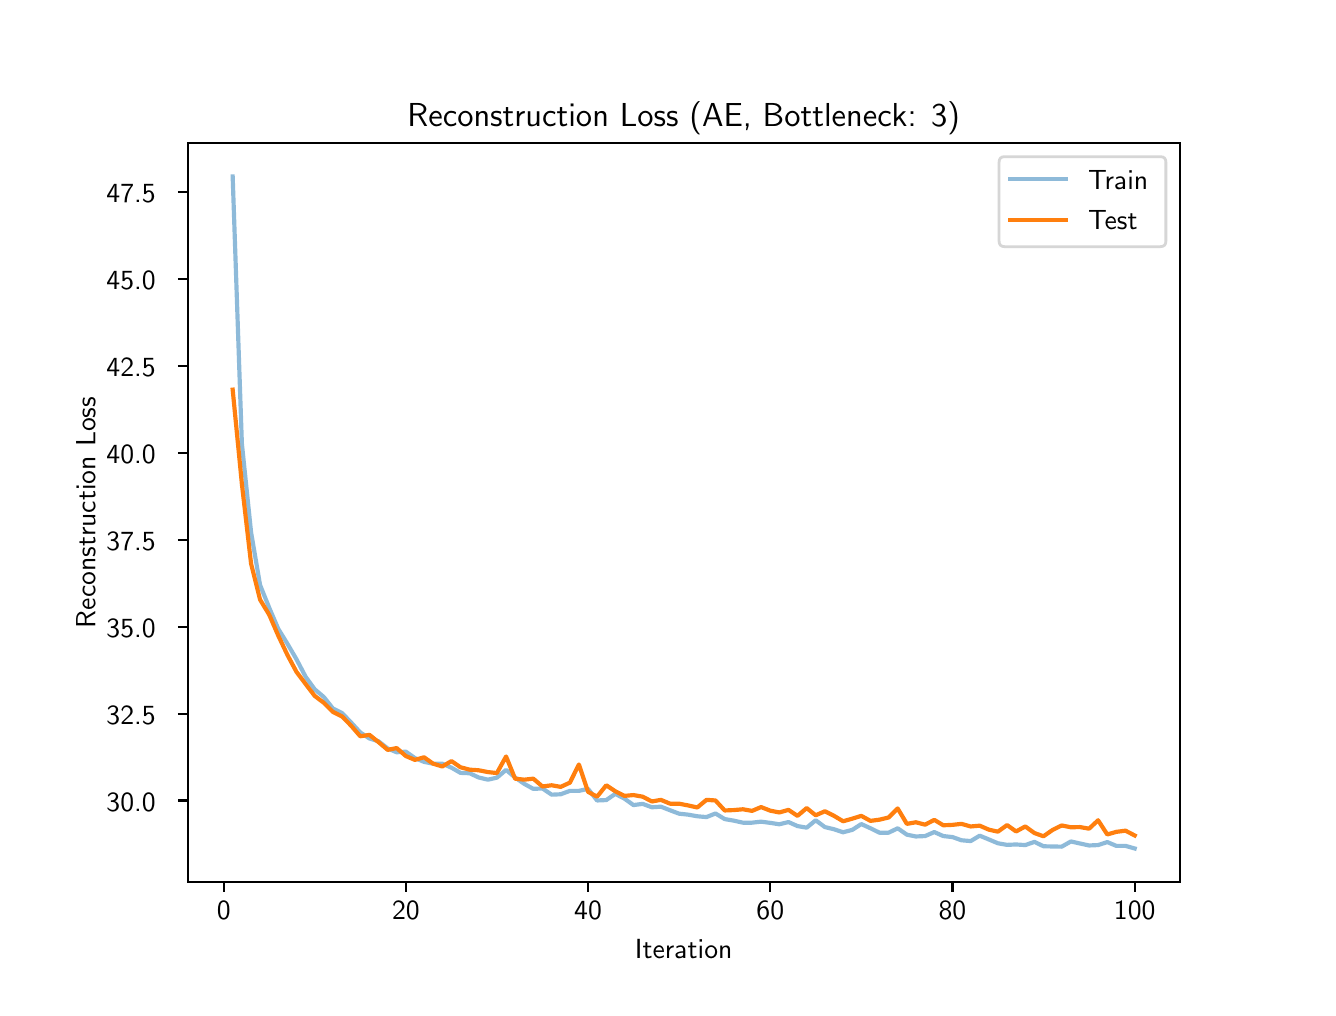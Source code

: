 \begingroup%
\makeatletter%
\begin{pgfpicture}%
\pgfpathrectangle{\pgfpointorigin}{\pgfqpoint{6.4in}{4.8in}}%
\pgfusepath{use as bounding box, clip}%
\begin{pgfscope}%
\pgfsetbuttcap%
\pgfsetmiterjoin%
\definecolor{currentfill}{rgb}{1.0,1.0,1.0}%
\pgfsetfillcolor{currentfill}%
\pgfsetlinewidth{0.0pt}%
\definecolor{currentstroke}{rgb}{1.0,1.0,1.0}%
\pgfsetstrokecolor{currentstroke}%
\pgfsetdash{}{0pt}%
\pgfpathmoveto{\pgfqpoint{0.0in}{0.0in}}%
\pgfpathlineto{\pgfqpoint{6.4in}{0.0in}}%
\pgfpathlineto{\pgfqpoint{6.4in}{4.8in}}%
\pgfpathlineto{\pgfqpoint{0.0in}{4.8in}}%
\pgfpathclose%
\pgfusepath{fill}%
\end{pgfscope}%
\begin{pgfscope}%
\pgfsetbuttcap%
\pgfsetmiterjoin%
\definecolor{currentfill}{rgb}{1.0,1.0,1.0}%
\pgfsetfillcolor{currentfill}%
\pgfsetlinewidth{0.0pt}%
\definecolor{currentstroke}{rgb}{0.0,0.0,0.0}%
\pgfsetstrokecolor{currentstroke}%
\pgfsetstrokeopacity{0.0}%
\pgfsetdash{}{0pt}%
\pgfpathmoveto{\pgfqpoint{0.8in}{0.528in}}%
\pgfpathlineto{\pgfqpoint{5.76in}{0.528in}}%
\pgfpathlineto{\pgfqpoint{5.76in}{4.224in}}%
\pgfpathlineto{\pgfqpoint{0.8in}{4.224in}}%
\pgfpathclose%
\pgfusepath{fill}%
\end{pgfscope}%
\begin{pgfscope}%
\pgfsetbuttcap%
\pgfsetroundjoin%
\definecolor{currentfill}{rgb}{0.0,0.0,0.0}%
\pgfsetfillcolor{currentfill}%
\pgfsetlinewidth{0.803pt}%
\definecolor{currentstroke}{rgb}{0.0,0.0,0.0}%
\pgfsetstrokecolor{currentstroke}%
\pgfsetdash{}{0pt}%
\pgfsys@defobject{currentmarker}{\pgfqpoint{0.0in}{-0.049in}}{\pgfqpoint{0.0in}{0.0in}}{%
\pgfpathmoveto{\pgfqpoint{0.0in}{0.0in}}%
\pgfpathlineto{\pgfqpoint{0.0in}{-0.049in}}%
\pgfusepath{stroke,fill}%
}%
\begin{pgfscope}%
\pgfsys@transformshift{0.98in}{0.528in}%
\pgfsys@useobject{currentmarker}{}%
\end{pgfscope}%
\end{pgfscope}%
\begin{pgfscope}%
\definecolor{textcolor}{rgb}{0.0,0.0,0.0}%
\pgfsetstrokecolor{textcolor}%
\pgfsetfillcolor{textcolor}%
\pgftext[x=0.98in,y=0.431in,,top]{\color{textcolor}\sffamily\fontsize{10.0}{12.0}\selectfont 0}%
\end{pgfscope}%
\begin{pgfscope}%
\pgfsetbuttcap%
\pgfsetroundjoin%
\definecolor{currentfill}{rgb}{0.0,0.0,0.0}%
\pgfsetfillcolor{currentfill}%
\pgfsetlinewidth{0.803pt}%
\definecolor{currentstroke}{rgb}{0.0,0.0,0.0}%
\pgfsetstrokecolor{currentstroke}%
\pgfsetdash{}{0pt}%
\pgfsys@defobject{currentmarker}{\pgfqpoint{0.0in}{-0.049in}}{\pgfqpoint{0.0in}{0.0in}}{%
\pgfpathmoveto{\pgfqpoint{0.0in}{0.0in}}%
\pgfpathlineto{\pgfqpoint{0.0in}{-0.049in}}%
\pgfusepath{stroke,fill}%
}%
\begin{pgfscope}%
\pgfsys@transformshift{1.891in}{0.528in}%
\pgfsys@useobject{currentmarker}{}%
\end{pgfscope}%
\end{pgfscope}%
\begin{pgfscope}%
\definecolor{textcolor}{rgb}{0.0,0.0,0.0}%
\pgfsetstrokecolor{textcolor}%
\pgfsetfillcolor{textcolor}%
\pgftext[x=1.891in,y=0.431in,,top]{\color{textcolor}\sffamily\fontsize{10.0}{12.0}\selectfont 20}%
\end{pgfscope}%
\begin{pgfscope}%
\pgfsetbuttcap%
\pgfsetroundjoin%
\definecolor{currentfill}{rgb}{0.0,0.0,0.0}%
\pgfsetfillcolor{currentfill}%
\pgfsetlinewidth{0.803pt}%
\definecolor{currentstroke}{rgb}{0.0,0.0,0.0}%
\pgfsetstrokecolor{currentstroke}%
\pgfsetdash{}{0pt}%
\pgfsys@defobject{currentmarker}{\pgfqpoint{0.0in}{-0.049in}}{\pgfqpoint{0.0in}{0.0in}}{%
\pgfpathmoveto{\pgfqpoint{0.0in}{0.0in}}%
\pgfpathlineto{\pgfqpoint{0.0in}{-0.049in}}%
\pgfusepath{stroke,fill}%
}%
\begin{pgfscope}%
\pgfsys@transformshift{2.802in}{0.528in}%
\pgfsys@useobject{currentmarker}{}%
\end{pgfscope}%
\end{pgfscope}%
\begin{pgfscope}%
\definecolor{textcolor}{rgb}{0.0,0.0,0.0}%
\pgfsetstrokecolor{textcolor}%
\pgfsetfillcolor{textcolor}%
\pgftext[x=2.802in,y=0.431in,,top]{\color{textcolor}\sffamily\fontsize{10.0}{12.0}\selectfont 40}%
\end{pgfscope}%
\begin{pgfscope}%
\pgfsetbuttcap%
\pgfsetroundjoin%
\definecolor{currentfill}{rgb}{0.0,0.0,0.0}%
\pgfsetfillcolor{currentfill}%
\pgfsetlinewidth{0.803pt}%
\definecolor{currentstroke}{rgb}{0.0,0.0,0.0}%
\pgfsetstrokecolor{currentstroke}%
\pgfsetdash{}{0pt}%
\pgfsys@defobject{currentmarker}{\pgfqpoint{0.0in}{-0.049in}}{\pgfqpoint{0.0in}{0.0in}}{%
\pgfpathmoveto{\pgfqpoint{0.0in}{0.0in}}%
\pgfpathlineto{\pgfqpoint{0.0in}{-0.049in}}%
\pgfusepath{stroke,fill}%
}%
\begin{pgfscope}%
\pgfsys@transformshift{3.713in}{0.528in}%
\pgfsys@useobject{currentmarker}{}%
\end{pgfscope}%
\end{pgfscope}%
\begin{pgfscope}%
\definecolor{textcolor}{rgb}{0.0,0.0,0.0}%
\pgfsetstrokecolor{textcolor}%
\pgfsetfillcolor{textcolor}%
\pgftext[x=3.713in,y=0.431in,,top]{\color{textcolor}\sffamily\fontsize{10.0}{12.0}\selectfont 60}%
\end{pgfscope}%
\begin{pgfscope}%
\pgfsetbuttcap%
\pgfsetroundjoin%
\definecolor{currentfill}{rgb}{0.0,0.0,0.0}%
\pgfsetfillcolor{currentfill}%
\pgfsetlinewidth{0.803pt}%
\definecolor{currentstroke}{rgb}{0.0,0.0,0.0}%
\pgfsetstrokecolor{currentstroke}%
\pgfsetdash{}{0pt}%
\pgfsys@defobject{currentmarker}{\pgfqpoint{0.0in}{-0.049in}}{\pgfqpoint{0.0in}{0.0in}}{%
\pgfpathmoveto{\pgfqpoint{0.0in}{0.0in}}%
\pgfpathlineto{\pgfqpoint{0.0in}{-0.049in}}%
\pgfusepath{stroke,fill}%
}%
\begin{pgfscope}%
\pgfsys@transformshift{4.624in}{0.528in}%
\pgfsys@useobject{currentmarker}{}%
\end{pgfscope}%
\end{pgfscope}%
\begin{pgfscope}%
\definecolor{textcolor}{rgb}{0.0,0.0,0.0}%
\pgfsetstrokecolor{textcolor}%
\pgfsetfillcolor{textcolor}%
\pgftext[x=4.624in,y=0.431in,,top]{\color{textcolor}\sffamily\fontsize{10.0}{12.0}\selectfont 80}%
\end{pgfscope}%
\begin{pgfscope}%
\pgfsetbuttcap%
\pgfsetroundjoin%
\definecolor{currentfill}{rgb}{0.0,0.0,0.0}%
\pgfsetfillcolor{currentfill}%
\pgfsetlinewidth{0.803pt}%
\definecolor{currentstroke}{rgb}{0.0,0.0,0.0}%
\pgfsetstrokecolor{currentstroke}%
\pgfsetdash{}{0pt}%
\pgfsys@defobject{currentmarker}{\pgfqpoint{0.0in}{-0.049in}}{\pgfqpoint{0.0in}{0.0in}}{%
\pgfpathmoveto{\pgfqpoint{0.0in}{0.0in}}%
\pgfpathlineto{\pgfqpoint{0.0in}{-0.049in}}%
\pgfusepath{stroke,fill}%
}%
\begin{pgfscope}%
\pgfsys@transformshift{5.535in}{0.528in}%
\pgfsys@useobject{currentmarker}{}%
\end{pgfscope}%
\end{pgfscope}%
\begin{pgfscope}%
\definecolor{textcolor}{rgb}{0.0,0.0,0.0}%
\pgfsetstrokecolor{textcolor}%
\pgfsetfillcolor{textcolor}%
\pgftext[x=5.535in,y=0.431in,,top]{\color{textcolor}\sffamily\fontsize{10.0}{12.0}\selectfont 100}%
\end{pgfscope}%
\begin{pgfscope}%
\definecolor{textcolor}{rgb}{0.0,0.0,0.0}%
\pgfsetstrokecolor{textcolor}%
\pgfsetfillcolor{textcolor}%
\pgftext[x=3.28in,y=0.241in,,top]{\color{textcolor}\sffamily\fontsize{10.0}{12.0}\selectfont Iteration}%
\end{pgfscope}%
\begin{pgfscope}%
\pgfsetbuttcap%
\pgfsetroundjoin%
\definecolor{currentfill}{rgb}{0.0,0.0,0.0}%
\pgfsetfillcolor{currentfill}%
\pgfsetlinewidth{0.803pt}%
\definecolor{currentstroke}{rgb}{0.0,0.0,0.0}%
\pgfsetstrokecolor{currentstroke}%
\pgfsetdash{}{0pt}%
\pgfsys@defobject{currentmarker}{\pgfqpoint{-0.049in}{0.0in}}{\pgfqpoint{0.0in}{0.0in}}{%
\pgfpathmoveto{\pgfqpoint{0.0in}{0.0in}}%
\pgfpathlineto{\pgfqpoint{-0.049in}{0.0in}}%
\pgfusepath{stroke,fill}%
}%
\begin{pgfscope}%
\pgfsys@transformshift{0.8in}{0.936in}%
\pgfsys@useobject{currentmarker}{}%
\end{pgfscope}%
\end{pgfscope}%
\begin{pgfscope}%
\definecolor{textcolor}{rgb}{0.0,0.0,0.0}%
\pgfsetstrokecolor{textcolor}%
\pgfsetfillcolor{textcolor}%
\pgftext[x=0.394in, y=0.883in, left, base]{\color{textcolor}\sffamily\fontsize{10.0}{12.0}\selectfont 30.0}%
\end{pgfscope}%
\begin{pgfscope}%
\pgfsetbuttcap%
\pgfsetroundjoin%
\definecolor{currentfill}{rgb}{0.0,0.0,0.0}%
\pgfsetfillcolor{currentfill}%
\pgfsetlinewidth{0.803pt}%
\definecolor{currentstroke}{rgb}{0.0,0.0,0.0}%
\pgfsetstrokecolor{currentstroke}%
\pgfsetdash{}{0pt}%
\pgfsys@defobject{currentmarker}{\pgfqpoint{-0.049in}{0.0in}}{\pgfqpoint{0.0in}{0.0in}}{%
\pgfpathmoveto{\pgfqpoint{0.0in}{0.0in}}%
\pgfpathlineto{\pgfqpoint{-0.049in}{0.0in}}%
\pgfusepath{stroke,fill}%
}%
\begin{pgfscope}%
\pgfsys@transformshift{0.8in}{1.37in}%
\pgfsys@useobject{currentmarker}{}%
\end{pgfscope}%
\end{pgfscope}%
\begin{pgfscope}%
\definecolor{textcolor}{rgb}{0.0,0.0,0.0}%
\pgfsetstrokecolor{textcolor}%
\pgfsetfillcolor{textcolor}%
\pgftext[x=0.394in, y=1.318in, left, base]{\color{textcolor}\sffamily\fontsize{10.0}{12.0}\selectfont 32.5}%
\end{pgfscope}%
\begin{pgfscope}%
\pgfsetbuttcap%
\pgfsetroundjoin%
\definecolor{currentfill}{rgb}{0.0,0.0,0.0}%
\pgfsetfillcolor{currentfill}%
\pgfsetlinewidth{0.803pt}%
\definecolor{currentstroke}{rgb}{0.0,0.0,0.0}%
\pgfsetstrokecolor{currentstroke}%
\pgfsetdash{}{0pt}%
\pgfsys@defobject{currentmarker}{\pgfqpoint{-0.049in}{0.0in}}{\pgfqpoint{0.0in}{0.0in}}{%
\pgfpathmoveto{\pgfqpoint{0.0in}{0.0in}}%
\pgfpathlineto{\pgfqpoint{-0.049in}{0.0in}}%
\pgfusepath{stroke,fill}%
}%
\begin{pgfscope}%
\pgfsys@transformshift{0.8in}{1.805in}%
\pgfsys@useobject{currentmarker}{}%
\end{pgfscope}%
\end{pgfscope}%
\begin{pgfscope}%
\definecolor{textcolor}{rgb}{0.0,0.0,0.0}%
\pgfsetstrokecolor{textcolor}%
\pgfsetfillcolor{textcolor}%
\pgftext[x=0.394in, y=1.752in, left, base]{\color{textcolor}\sffamily\fontsize{10.0}{12.0}\selectfont 35.0}%
\end{pgfscope}%
\begin{pgfscope}%
\pgfsetbuttcap%
\pgfsetroundjoin%
\definecolor{currentfill}{rgb}{0.0,0.0,0.0}%
\pgfsetfillcolor{currentfill}%
\pgfsetlinewidth{0.803pt}%
\definecolor{currentstroke}{rgb}{0.0,0.0,0.0}%
\pgfsetstrokecolor{currentstroke}%
\pgfsetdash{}{0pt}%
\pgfsys@defobject{currentmarker}{\pgfqpoint{-0.049in}{0.0in}}{\pgfqpoint{0.0in}{0.0in}}{%
\pgfpathmoveto{\pgfqpoint{0.0in}{0.0in}}%
\pgfpathlineto{\pgfqpoint{-0.049in}{0.0in}}%
\pgfusepath{stroke,fill}%
}%
\begin{pgfscope}%
\pgfsys@transformshift{0.8in}{2.24in}%
\pgfsys@useobject{currentmarker}{}%
\end{pgfscope}%
\end{pgfscope}%
\begin{pgfscope}%
\definecolor{textcolor}{rgb}{0.0,0.0,0.0}%
\pgfsetstrokecolor{textcolor}%
\pgfsetfillcolor{textcolor}%
\pgftext[x=0.394in, y=2.187in, left, base]{\color{textcolor}\sffamily\fontsize{10.0}{12.0}\selectfont 37.5}%
\end{pgfscope}%
\begin{pgfscope}%
\pgfsetbuttcap%
\pgfsetroundjoin%
\definecolor{currentfill}{rgb}{0.0,0.0,0.0}%
\pgfsetfillcolor{currentfill}%
\pgfsetlinewidth{0.803pt}%
\definecolor{currentstroke}{rgb}{0.0,0.0,0.0}%
\pgfsetstrokecolor{currentstroke}%
\pgfsetdash{}{0pt}%
\pgfsys@defobject{currentmarker}{\pgfqpoint{-0.049in}{0.0in}}{\pgfqpoint{0.0in}{0.0in}}{%
\pgfpathmoveto{\pgfqpoint{0.0in}{0.0in}}%
\pgfpathlineto{\pgfqpoint{-0.049in}{0.0in}}%
\pgfusepath{stroke,fill}%
}%
\begin{pgfscope}%
\pgfsys@transformshift{0.8in}{2.675in}%
\pgfsys@useobject{currentmarker}{}%
\end{pgfscope}%
\end{pgfscope}%
\begin{pgfscope}%
\definecolor{textcolor}{rgb}{0.0,0.0,0.0}%
\pgfsetstrokecolor{textcolor}%
\pgfsetfillcolor{textcolor}%
\pgftext[x=0.394in, y=2.622in, left, base]{\color{textcolor}\sffamily\fontsize{10.0}{12.0}\selectfont 40.0}%
\end{pgfscope}%
\begin{pgfscope}%
\pgfsetbuttcap%
\pgfsetroundjoin%
\definecolor{currentfill}{rgb}{0.0,0.0,0.0}%
\pgfsetfillcolor{currentfill}%
\pgfsetlinewidth{0.803pt}%
\definecolor{currentstroke}{rgb}{0.0,0.0,0.0}%
\pgfsetstrokecolor{currentstroke}%
\pgfsetdash{}{0pt}%
\pgfsys@defobject{currentmarker}{\pgfqpoint{-0.049in}{0.0in}}{\pgfqpoint{0.0in}{0.0in}}{%
\pgfpathmoveto{\pgfqpoint{0.0in}{0.0in}}%
\pgfpathlineto{\pgfqpoint{-0.049in}{0.0in}}%
\pgfusepath{stroke,fill}%
}%
\begin{pgfscope}%
\pgfsys@transformshift{0.8in}{3.11in}%
\pgfsys@useobject{currentmarker}{}%
\end{pgfscope}%
\end{pgfscope}%
\begin{pgfscope}%
\definecolor{textcolor}{rgb}{0.0,0.0,0.0}%
\pgfsetstrokecolor{textcolor}%
\pgfsetfillcolor{textcolor}%
\pgftext[x=0.394in, y=3.057in, left, base]{\color{textcolor}\sffamily\fontsize{10.0}{12.0}\selectfont 42.5}%
\end{pgfscope}%
\begin{pgfscope}%
\pgfsetbuttcap%
\pgfsetroundjoin%
\definecolor{currentfill}{rgb}{0.0,0.0,0.0}%
\pgfsetfillcolor{currentfill}%
\pgfsetlinewidth{0.803pt}%
\definecolor{currentstroke}{rgb}{0.0,0.0,0.0}%
\pgfsetstrokecolor{currentstroke}%
\pgfsetdash{}{0pt}%
\pgfsys@defobject{currentmarker}{\pgfqpoint{-0.049in}{0.0in}}{\pgfqpoint{0.0in}{0.0in}}{%
\pgfpathmoveto{\pgfqpoint{0.0in}{0.0in}}%
\pgfpathlineto{\pgfqpoint{-0.049in}{0.0in}}%
\pgfusepath{stroke,fill}%
}%
\begin{pgfscope}%
\pgfsys@transformshift{0.8in}{3.545in}%
\pgfsys@useobject{currentmarker}{}%
\end{pgfscope}%
\end{pgfscope}%
\begin{pgfscope}%
\definecolor{textcolor}{rgb}{0.0,0.0,0.0}%
\pgfsetstrokecolor{textcolor}%
\pgfsetfillcolor{textcolor}%
\pgftext[x=0.394in, y=3.492in, left, base]{\color{textcolor}\sffamily\fontsize{10.0}{12.0}\selectfont 45.0}%
\end{pgfscope}%
\begin{pgfscope}%
\pgfsetbuttcap%
\pgfsetroundjoin%
\definecolor{currentfill}{rgb}{0.0,0.0,0.0}%
\pgfsetfillcolor{currentfill}%
\pgfsetlinewidth{0.803pt}%
\definecolor{currentstroke}{rgb}{0.0,0.0,0.0}%
\pgfsetstrokecolor{currentstroke}%
\pgfsetdash{}{0pt}%
\pgfsys@defobject{currentmarker}{\pgfqpoint{-0.049in}{0.0in}}{\pgfqpoint{0.0in}{0.0in}}{%
\pgfpathmoveto{\pgfqpoint{0.0in}{0.0in}}%
\pgfpathlineto{\pgfqpoint{-0.049in}{0.0in}}%
\pgfusepath{stroke,fill}%
}%
\begin{pgfscope}%
\pgfsys@transformshift{0.8in}{3.979in}%
\pgfsys@useobject{currentmarker}{}%
\end{pgfscope}%
\end{pgfscope}%
\begin{pgfscope}%
\definecolor{textcolor}{rgb}{0.0,0.0,0.0}%
\pgfsetstrokecolor{textcolor}%
\pgfsetfillcolor{textcolor}%
\pgftext[x=0.394in, y=3.927in, left, base]{\color{textcolor}\sffamily\fontsize{10.0}{12.0}\selectfont 47.5}%
\end{pgfscope}%
\begin{pgfscope}%
\definecolor{textcolor}{rgb}{0.0,0.0,0.0}%
\pgfsetstrokecolor{textcolor}%
\pgfsetfillcolor{textcolor}%
\pgftext[x=0.338in,y=2.376in,,bottom,rotate=90.0]{\color{textcolor}\sffamily\fontsize{10.0}{12.0}\selectfont Reconstruction Loss}%
\end{pgfscope}%
\begin{pgfscope}%
\pgfpathrectangle{\pgfqpoint{0.8in}{0.528in}}{\pgfqpoint{4.96in}{3.696in}}%
\pgfusepath{clip}%
\pgfsetrectcap%
\pgfsetroundjoin%
\pgfsetlinewidth{1.506pt}%
\definecolor{currentstroke}{rgb}{0.122,0.467,0.706}%
\pgfsetstrokecolor{currentstroke}%
\pgfsetstrokeopacity{0.5}%
\pgfsetdash{}{0pt}%
\pgfpathmoveto{\pgfqpoint{1.025in}{4.056in}}%
\pgfpathlineto{\pgfqpoint{1.071in}{2.72in}}%
\pgfpathlineto{\pgfqpoint{1.117in}{2.277in}}%
\pgfpathlineto{\pgfqpoint{1.162in}{2.013in}}%
\pgfpathlineto{\pgfqpoint{1.208in}{1.899in}}%
\pgfpathlineto{\pgfqpoint{1.253in}{1.794in}}%
\pgfpathlineto{\pgfqpoint{1.299in}{1.719in}}%
\pgfpathlineto{\pgfqpoint{1.344in}{1.642in}}%
\pgfpathlineto{\pgfqpoint{1.39in}{1.554in}}%
\pgfpathlineto{\pgfqpoint{1.435in}{1.492in}}%
\pgfpathlineto{\pgfqpoint{1.481in}{1.453in}}%
\pgfpathlineto{\pgfqpoint{1.526in}{1.396in}}%
\pgfpathlineto{\pgfqpoint{1.572in}{1.373in}}%
\pgfpathlineto{\pgfqpoint{1.618in}{1.325in}}%
\pgfpathlineto{\pgfqpoint{1.663in}{1.276in}}%
\pgfpathlineto{\pgfqpoint{1.709in}{1.246in}}%
\pgfpathlineto{\pgfqpoint{1.754in}{1.232in}}%
\pgfpathlineto{\pgfqpoint{1.8in}{1.196in}}%
\pgfpathlineto{\pgfqpoint{1.845in}{1.177in}}%
\pgfpathlineto{\pgfqpoint{1.891in}{1.18in}}%
\pgfpathlineto{\pgfqpoint{1.936in}{1.148in}}%
\pgfpathlineto{\pgfqpoint{1.982in}{1.129in}}%
\pgfpathlineto{\pgfqpoint{2.027in}{1.12in}}%
\pgfpathlineto{\pgfqpoint{2.073in}{1.12in}}%
\pgfpathlineto{\pgfqpoint{2.119in}{1.1in}}%
\pgfpathlineto{\pgfqpoint{2.164in}{1.074in}}%
\pgfpathlineto{\pgfqpoint{2.21in}{1.072in}}%
\pgfpathlineto{\pgfqpoint{2.255in}{1.051in}}%
\pgfpathlineto{\pgfqpoint{2.301in}{1.04in}}%
\pgfpathlineto{\pgfqpoint{2.346in}{1.05in}}%
\pgfpathlineto{\pgfqpoint{2.392in}{1.089in}}%
\pgfpathlineto{\pgfqpoint{2.437in}{1.051in}}%
\pgfpathlineto{\pgfqpoint{2.483in}{1.019in}}%
\pgfpathlineto{\pgfqpoint{2.528in}{0.994in}}%
\pgfpathlineto{\pgfqpoint{2.574in}{0.996in}}%
\pgfpathlineto{\pgfqpoint{2.62in}{0.965in}}%
\pgfpathlineto{\pgfqpoint{2.665in}{0.967in}}%
\pgfpathlineto{\pgfqpoint{2.711in}{0.984in}}%
\pgfpathlineto{\pgfqpoint{2.756in}{0.984in}}%
\pgfpathlineto{\pgfqpoint{2.802in}{0.994in}}%
\pgfpathlineto{\pgfqpoint{2.847in}{0.936in}}%
\pgfpathlineto{\pgfqpoint{2.893in}{0.938in}}%
\pgfpathlineto{\pgfqpoint{2.938in}{0.969in}}%
\pgfpathlineto{\pgfqpoint{2.984in}{0.945in}}%
\pgfpathlineto{\pgfqpoint{3.029in}{0.913in}}%
\pgfpathlineto{\pgfqpoint{3.075in}{0.919in}}%
\pgfpathlineto{\pgfqpoint{3.121in}{0.902in}}%
\pgfpathlineto{\pgfqpoint{3.166in}{0.905in}}%
\pgfpathlineto{\pgfqpoint{3.212in}{0.887in}}%
\pgfpathlineto{\pgfqpoint{3.257in}{0.87in}}%
\pgfpathlineto{\pgfqpoint{3.303in}{0.865in}}%
\pgfpathlineto{\pgfqpoint{3.348in}{0.857in}}%
\pgfpathlineto{\pgfqpoint{3.394in}{0.853in}}%
\pgfpathlineto{\pgfqpoint{3.439in}{0.871in}}%
\pgfpathlineto{\pgfqpoint{3.485in}{0.843in}}%
\pgfpathlineto{\pgfqpoint{3.531in}{0.835in}}%
\pgfpathlineto{\pgfqpoint{3.576in}{0.825in}}%
\pgfpathlineto{\pgfqpoint{3.622in}{0.825in}}%
\pgfpathlineto{\pgfqpoint{3.667in}{0.83in}}%
\pgfpathlineto{\pgfqpoint{3.713in}{0.824in}}%
\pgfpathlineto{\pgfqpoint{3.758in}{0.817in}}%
\pgfpathlineto{\pgfqpoint{3.804in}{0.828in}}%
\pgfpathlineto{\pgfqpoint{3.849in}{0.808in}}%
\pgfpathlineto{\pgfqpoint{3.895in}{0.8in}}%
\pgfpathlineto{\pgfqpoint{3.94in}{0.837in}}%
\pgfpathlineto{\pgfqpoint{3.986in}{0.803in}}%
\pgfpathlineto{\pgfqpoint{4.032in}{0.792in}}%
\pgfpathlineto{\pgfqpoint{4.077in}{0.777in}}%
\pgfpathlineto{\pgfqpoint{4.123in}{0.789in}}%
\pgfpathlineto{\pgfqpoint{4.168in}{0.818in}}%
\pgfpathlineto{\pgfqpoint{4.214in}{0.797in}}%
\pgfpathlineto{\pgfqpoint{4.259in}{0.775in}}%
\pgfpathlineto{\pgfqpoint{4.305in}{0.775in}}%
\pgfpathlineto{\pgfqpoint{4.35in}{0.797in}}%
\pgfpathlineto{\pgfqpoint{4.396in}{0.765in}}%
\pgfpathlineto{\pgfqpoint{4.441in}{0.756in}}%
\pgfpathlineto{\pgfqpoint{4.487in}{0.758in}}%
\pgfpathlineto{\pgfqpoint{4.533in}{0.778in}}%
\pgfpathlineto{\pgfqpoint{4.578in}{0.758in}}%
\pgfpathlineto{\pgfqpoint{4.624in}{0.753in}}%
\pgfpathlineto{\pgfqpoint{4.669in}{0.737in}}%
\pgfpathlineto{\pgfqpoint{4.715in}{0.733in}}%
\pgfpathlineto{\pgfqpoint{4.76in}{0.76in}}%
\pgfpathlineto{\pgfqpoint{4.806in}{0.741in}}%
\pgfpathlineto{\pgfqpoint{4.851in}{0.722in}}%
\pgfpathlineto{\pgfqpoint{4.897in}{0.714in}}%
\pgfpathlineto{\pgfqpoint{4.942in}{0.716in}}%
\pgfpathlineto{\pgfqpoint{4.988in}{0.713in}}%
\pgfpathlineto{\pgfqpoint{5.034in}{0.729in}}%
\pgfpathlineto{\pgfqpoint{5.079in}{0.707in}}%
\pgfpathlineto{\pgfqpoint{5.125in}{0.706in}}%
\pgfpathlineto{\pgfqpoint{5.17in}{0.705in}}%
\pgfpathlineto{\pgfqpoint{5.216in}{0.731in}}%
\pgfpathlineto{\pgfqpoint{5.261in}{0.721in}}%
\pgfpathlineto{\pgfqpoint{5.307in}{0.711in}}%
\pgfpathlineto{\pgfqpoint{5.352in}{0.713in}}%
\pgfpathlineto{\pgfqpoint{5.398in}{0.728in}}%
\pgfpathlineto{\pgfqpoint{5.443in}{0.709in}}%
\pgfpathlineto{\pgfqpoint{5.489in}{0.709in}}%
\pgfpathlineto{\pgfqpoint{5.535in}{0.696in}}%
\pgfusepath{stroke}%
\end{pgfscope}%
\begin{pgfscope}%
\pgfpathrectangle{\pgfqpoint{0.8in}{0.528in}}{\pgfqpoint{4.96in}{3.696in}}%
\pgfusepath{clip}%
\pgfsetrectcap%
\pgfsetroundjoin%
\pgfsetlinewidth{1.506pt}%
\definecolor{currentstroke}{rgb}{1.0,0.498,0.055}%
\pgfsetstrokecolor{currentstroke}%
\pgfsetdash{}{0pt}%
\pgfpathmoveto{\pgfqpoint{1.025in}{2.99in}}%
\pgfpathlineto{\pgfqpoint{1.071in}{2.519in}}%
\pgfpathlineto{\pgfqpoint{1.117in}{2.12in}}%
\pgfpathlineto{\pgfqpoint{1.162in}{1.94in}}%
\pgfpathlineto{\pgfqpoint{1.208in}{1.864in}}%
\pgfpathlineto{\pgfqpoint{1.253in}{1.76in}}%
\pgfpathlineto{\pgfqpoint{1.299in}{1.663in}}%
\pgfpathlineto{\pgfqpoint{1.344in}{1.579in}}%
\pgfpathlineto{\pgfqpoint{1.39in}{1.518in}}%
\pgfpathlineto{\pgfqpoint{1.435in}{1.459in}}%
\pgfpathlineto{\pgfqpoint{1.481in}{1.424in}}%
\pgfpathlineto{\pgfqpoint{1.526in}{1.379in}}%
\pgfpathlineto{\pgfqpoint{1.572in}{1.356in}}%
\pgfpathlineto{\pgfqpoint{1.618in}{1.309in}}%
\pgfpathlineto{\pgfqpoint{1.663in}{1.257in}}%
\pgfpathlineto{\pgfqpoint{1.709in}{1.264in}}%
\pgfpathlineto{\pgfqpoint{1.754in}{1.228in}}%
\pgfpathlineto{\pgfqpoint{1.8in}{1.189in}}%
\pgfpathlineto{\pgfqpoint{1.845in}{1.198in}}%
\pgfpathlineto{\pgfqpoint{1.891in}{1.158in}}%
\pgfpathlineto{\pgfqpoint{1.936in}{1.139in}}%
\pgfpathlineto{\pgfqpoint{1.982in}{1.152in}}%
\pgfpathlineto{\pgfqpoint{2.027in}{1.12in}}%
\pgfpathlineto{\pgfqpoint{2.073in}{1.106in}}%
\pgfpathlineto{\pgfqpoint{2.119in}{1.133in}}%
\pgfpathlineto{\pgfqpoint{2.164in}{1.102in}}%
\pgfpathlineto{\pgfqpoint{2.21in}{1.09in}}%
\pgfpathlineto{\pgfqpoint{2.255in}{1.087in}}%
\pgfpathlineto{\pgfqpoint{2.301in}{1.078in}}%
\pgfpathlineto{\pgfqpoint{2.346in}{1.073in}}%
\pgfpathlineto{\pgfqpoint{2.392in}{1.156in}}%
\pgfpathlineto{\pgfqpoint{2.437in}{1.045in}}%
\pgfpathlineto{\pgfqpoint{2.483in}{1.04in}}%
\pgfpathlineto{\pgfqpoint{2.528in}{1.045in}}%
\pgfpathlineto{\pgfqpoint{2.574in}{1.006in}}%
\pgfpathlineto{\pgfqpoint{2.62in}{1.012in}}%
\pgfpathlineto{\pgfqpoint{2.665in}{1.004in}}%
\pgfpathlineto{\pgfqpoint{2.711in}{1.025in}}%
\pgfpathlineto{\pgfqpoint{2.756in}{1.116in}}%
\pgfpathlineto{\pgfqpoint{2.802in}{0.979in}}%
\pgfpathlineto{\pgfqpoint{2.847in}{0.955in}}%
\pgfpathlineto{\pgfqpoint{2.893in}{1.012in}}%
\pgfpathlineto{\pgfqpoint{2.938in}{0.982in}}%
\pgfpathlineto{\pgfqpoint{2.984in}{0.959in}}%
\pgfpathlineto{\pgfqpoint{3.029in}{0.963in}}%
\pgfpathlineto{\pgfqpoint{3.075in}{0.955in}}%
\pgfpathlineto{\pgfqpoint{3.121in}{0.931in}}%
\pgfpathlineto{\pgfqpoint{3.166in}{0.939in}}%
\pgfpathlineto{\pgfqpoint{3.212in}{0.92in}}%
\pgfpathlineto{\pgfqpoint{3.257in}{0.92in}}%
\pgfpathlineto{\pgfqpoint{3.303in}{0.911in}}%
\pgfpathlineto{\pgfqpoint{3.348in}{0.901in}}%
\pgfpathlineto{\pgfqpoint{3.394in}{0.939in}}%
\pgfpathlineto{\pgfqpoint{3.439in}{0.936in}}%
\pgfpathlineto{\pgfqpoint{3.485in}{0.886in}}%
\pgfpathlineto{\pgfqpoint{3.531in}{0.888in}}%
\pgfpathlineto{\pgfqpoint{3.576in}{0.892in}}%
\pgfpathlineto{\pgfqpoint{3.622in}{0.884in}}%
\pgfpathlineto{\pgfqpoint{3.667in}{0.903in}}%
\pgfpathlineto{\pgfqpoint{3.713in}{0.885in}}%
\pgfpathlineto{\pgfqpoint{3.758in}{0.876in}}%
\pgfpathlineto{\pgfqpoint{3.804in}{0.889in}}%
\pgfpathlineto{\pgfqpoint{3.849in}{0.859in}}%
\pgfpathlineto{\pgfqpoint{3.895in}{0.898in}}%
\pgfpathlineto{\pgfqpoint{3.94in}{0.862in}}%
\pgfpathlineto{\pgfqpoint{3.986in}{0.882in}}%
\pgfpathlineto{\pgfqpoint{4.032in}{0.859in}}%
\pgfpathlineto{\pgfqpoint{4.077in}{0.832in}}%
\pgfpathlineto{\pgfqpoint{4.123in}{0.845in}}%
\pgfpathlineto{\pgfqpoint{4.168in}{0.859in}}%
\pgfpathlineto{\pgfqpoint{4.214in}{0.834in}}%
\pgfpathlineto{\pgfqpoint{4.259in}{0.84in}}%
\pgfpathlineto{\pgfqpoint{4.305in}{0.851in}}%
\pgfpathlineto{\pgfqpoint{4.35in}{0.896in}}%
\pgfpathlineto{\pgfqpoint{4.396in}{0.819in}}%
\pgfpathlineto{\pgfqpoint{4.441in}{0.827in}}%
\pgfpathlineto{\pgfqpoint{4.487in}{0.815in}}%
\pgfpathlineto{\pgfqpoint{4.533in}{0.839in}}%
\pgfpathlineto{\pgfqpoint{4.578in}{0.812in}}%
\pgfpathlineto{\pgfqpoint{4.624in}{0.814in}}%
\pgfpathlineto{\pgfqpoint{4.669in}{0.819in}}%
\pgfpathlineto{\pgfqpoint{4.715in}{0.806in}}%
\pgfpathlineto{\pgfqpoint{4.76in}{0.81in}}%
\pgfpathlineto{\pgfqpoint{4.806in}{0.79in}}%
\pgfpathlineto{\pgfqpoint{4.851in}{0.78in}}%
\pgfpathlineto{\pgfqpoint{4.897in}{0.813in}}%
\pgfpathlineto{\pgfqpoint{4.942in}{0.781in}}%
\pgfpathlineto{\pgfqpoint{4.988in}{0.806in}}%
\pgfpathlineto{\pgfqpoint{5.034in}{0.773in}}%
\pgfpathlineto{\pgfqpoint{5.079in}{0.757in}}%
\pgfpathlineto{\pgfqpoint{5.125in}{0.789in}}%
\pgfpathlineto{\pgfqpoint{5.17in}{0.811in}}%
\pgfpathlineto{\pgfqpoint{5.216in}{0.802in}}%
\pgfpathlineto{\pgfqpoint{5.261in}{0.803in}}%
\pgfpathlineto{\pgfqpoint{5.307in}{0.795in}}%
\pgfpathlineto{\pgfqpoint{5.352in}{0.837in}}%
\pgfpathlineto{\pgfqpoint{5.398in}{0.766in}}%
\pgfpathlineto{\pgfqpoint{5.443in}{0.779in}}%
\pgfpathlineto{\pgfqpoint{5.489in}{0.785in}}%
\pgfpathlineto{\pgfqpoint{5.535in}{0.761in}}%
\pgfusepath{stroke}%
\end{pgfscope}%
\begin{pgfscope}%
\pgfsetrectcap%
\pgfsetmiterjoin%
\pgfsetlinewidth{0.803pt}%
\definecolor{currentstroke}{rgb}{0.0,0.0,0.0}%
\pgfsetstrokecolor{currentstroke}%
\pgfsetdash{}{0pt}%
\pgfpathmoveto{\pgfqpoint{0.8in}{0.528in}}%
\pgfpathlineto{\pgfqpoint{0.8in}{4.224in}}%
\pgfusepath{stroke}%
\end{pgfscope}%
\begin{pgfscope}%
\pgfsetrectcap%
\pgfsetmiterjoin%
\pgfsetlinewidth{0.803pt}%
\definecolor{currentstroke}{rgb}{0.0,0.0,0.0}%
\pgfsetstrokecolor{currentstroke}%
\pgfsetdash{}{0pt}%
\pgfpathmoveto{\pgfqpoint{5.76in}{0.528in}}%
\pgfpathlineto{\pgfqpoint{5.76in}{4.224in}}%
\pgfusepath{stroke}%
\end{pgfscope}%
\begin{pgfscope}%
\pgfsetrectcap%
\pgfsetmiterjoin%
\pgfsetlinewidth{0.803pt}%
\definecolor{currentstroke}{rgb}{0.0,0.0,0.0}%
\pgfsetstrokecolor{currentstroke}%
\pgfsetdash{}{0pt}%
\pgfpathmoveto{\pgfqpoint{0.8in}{0.528in}}%
\pgfpathlineto{\pgfqpoint{5.76in}{0.528in}}%
\pgfusepath{stroke}%
\end{pgfscope}%
\begin{pgfscope}%
\pgfsetrectcap%
\pgfsetmiterjoin%
\pgfsetlinewidth{0.803pt}%
\definecolor{currentstroke}{rgb}{0.0,0.0,0.0}%
\pgfsetstrokecolor{currentstroke}%
\pgfsetdash{}{0pt}%
\pgfpathmoveto{\pgfqpoint{0.8in}{4.224in}}%
\pgfpathlineto{\pgfqpoint{5.76in}{4.224in}}%
\pgfusepath{stroke}%
\end{pgfscope}%
\begin{pgfscope}%
\definecolor{textcolor}{rgb}{0.0,0.0,0.0}%
\pgfsetstrokecolor{textcolor}%
\pgfsetfillcolor{textcolor}%
\pgftext[x=3.28in,y=4.307in,,base]{\color{textcolor}\sffamily\fontsize{12.0}{14.4}\selectfont Reconstruction Loss (AE, Bottleneck: 3)}%
\end{pgfscope}%
\begin{pgfscope}%
\pgfsetbuttcap%
\pgfsetmiterjoin%
\definecolor{currentfill}{rgb}{1.0,1.0,1.0}%
\pgfsetfillcolor{currentfill}%
\pgfsetfillopacity{0.8}%
\pgfsetlinewidth{1.004pt}%
\definecolor{currentstroke}{rgb}{0.8,0.8,0.8}%
\pgfsetstrokecolor{currentstroke}%
\pgfsetstrokeopacity{0.8}%
\pgfsetdash{}{0pt}%
\pgfpathmoveto{\pgfqpoint{4.885in}{3.705in}}%
\pgfpathlineto{\pgfqpoint{5.663in}{3.705in}}%
\pgfpathquadraticcurveto{\pgfqpoint{5.691in}{3.705in}}{\pgfqpoint{5.691in}{3.733in}}%
\pgfpathlineto{\pgfqpoint{5.691in}{4.127in}}%
\pgfpathquadraticcurveto{\pgfqpoint{5.691in}{4.155in}}{\pgfqpoint{5.663in}{4.155in}}%
\pgfpathlineto{\pgfqpoint{4.885in}{4.155in}}%
\pgfpathquadraticcurveto{\pgfqpoint{4.857in}{4.155in}}{\pgfqpoint{4.857in}{4.127in}}%
\pgfpathlineto{\pgfqpoint{4.857in}{3.733in}}%
\pgfpathquadraticcurveto{\pgfqpoint{4.857in}{3.705in}}{\pgfqpoint{4.885in}{3.705in}}%
\pgfpathclose%
\pgfusepath{stroke,fill}%
\end{pgfscope}%
\begin{pgfscope}%
\pgfsetrectcap%
\pgfsetroundjoin%
\pgfsetlinewidth{1.506pt}%
\definecolor{currentstroke}{rgb}{0.122,0.467,0.706}%
\pgfsetstrokecolor{currentstroke}%
\pgfsetstrokeopacity{0.5}%
\pgfsetdash{}{0pt}%
\pgfpathmoveto{\pgfqpoint{4.913in}{4.042in}}%
\pgfpathlineto{\pgfqpoint{5.191in}{4.042in}}%
\pgfusepath{stroke}%
\end{pgfscope}%
\begin{pgfscope}%
\definecolor{textcolor}{rgb}{0.0,0.0,0.0}%
\pgfsetstrokecolor{textcolor}%
\pgfsetfillcolor{textcolor}%
\pgftext[x=5.302in,y=3.993in,left,base]{\color{textcolor}\sffamily\fontsize{10.0}{12.0}\selectfont Train}%
\end{pgfscope}%
\begin{pgfscope}%
\pgfsetrectcap%
\pgfsetroundjoin%
\pgfsetlinewidth{1.506pt}%
\definecolor{currentstroke}{rgb}{1.0,0.498,0.055}%
\pgfsetstrokecolor{currentstroke}%
\pgfsetdash{}{0pt}%
\pgfpathmoveto{\pgfqpoint{4.913in}{3.838in}}%
\pgfpathlineto{\pgfqpoint{5.191in}{3.838in}}%
\pgfusepath{stroke}%
\end{pgfscope}%
\begin{pgfscope}%
\definecolor{textcolor}{rgb}{0.0,0.0,0.0}%
\pgfsetstrokecolor{textcolor}%
\pgfsetfillcolor{textcolor}%
\pgftext[x=5.302in,y=3.79in,left,base]{\color{textcolor}\sffamily\fontsize{10.0}{12.0}\selectfont Test}%
\end{pgfscope}%
\end{pgfpicture}%
\makeatother%
\endgroup%
